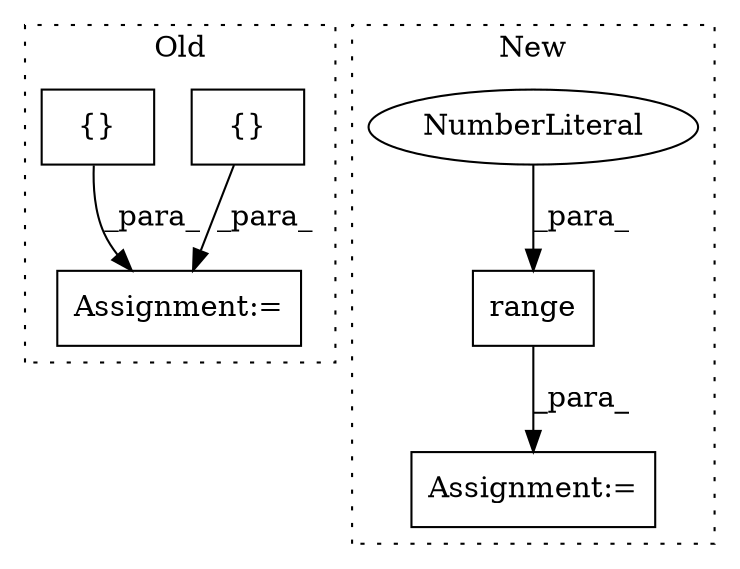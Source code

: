 digraph G {
subgraph cluster0 {
1 [label="{}" a="4" s="2168,2187" l="1,1" shape="box"];
4 [label="Assignment:=" a="7" s="2200" l="1" shape="box"];
6 [label="{}" a="4" s="1992,2011" l="1,1" shape="box"];
label = "Old";
style="dotted";
}
subgraph cluster1 {
2 [label="range" a="32" s="2127,2135" l="6,1" shape="box"];
3 [label="Assignment:=" a="7" s="2120" l="25" shape="box"];
5 [label="NumberLiteral" a="34" s="2133" l="2" shape="ellipse"];
label = "New";
style="dotted";
}
1 -> 4 [label="_para_"];
2 -> 3 [label="_para_"];
5 -> 2 [label="_para_"];
6 -> 4 [label="_para_"];
}